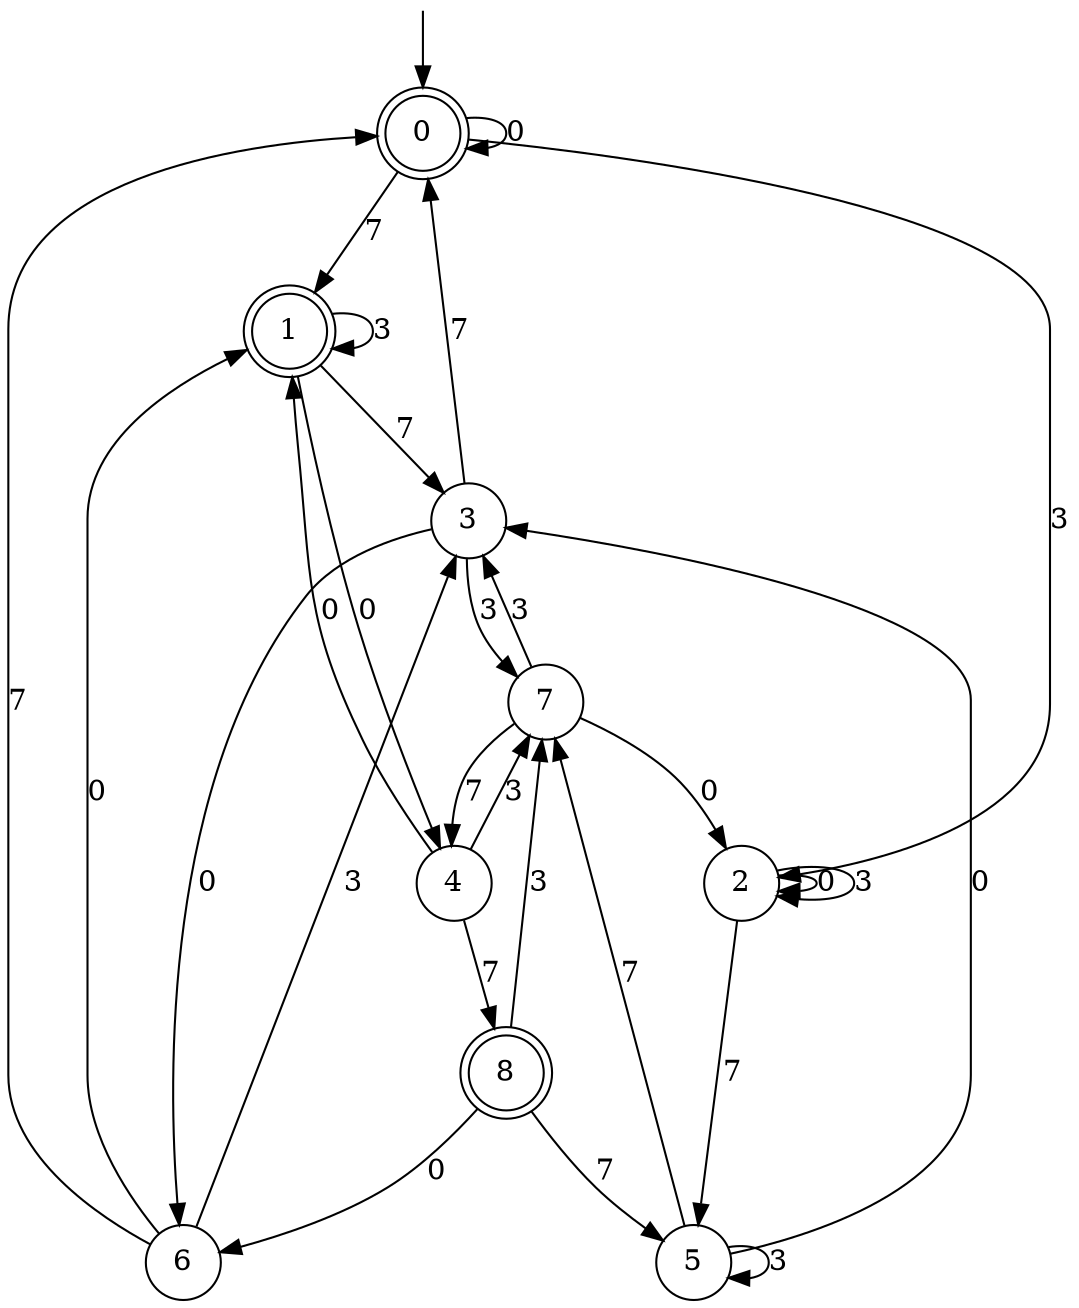 digraph g {

	s0 [shape="doublecircle" label="0"];
	s1 [shape="doublecircle" label="1"];
	s2 [shape="circle" label="2"];
	s3 [shape="circle" label="3"];
	s4 [shape="circle" label="4"];
	s5 [shape="circle" label="5"];
	s6 [shape="circle" label="6"];
	s7 [shape="circle" label="7"];
	s8 [shape="doublecircle" label="8"];
	s0 -> s1 [label="7"];
	s0 -> s0 [label="0"];
	s0 -> s2 [label="3"];
	s1 -> s3 [label="7"];
	s1 -> s4 [label="0"];
	s1 -> s1 [label="3"];
	s2 -> s5 [label="7"];
	s2 -> s2 [label="0"];
	s2 -> s2 [label="3"];
	s3 -> s0 [label="7"];
	s3 -> s6 [label="0"];
	s3 -> s7 [label="3"];
	s4 -> s8 [label="7"];
	s4 -> s1 [label="0"];
	s4 -> s7 [label="3"];
	s5 -> s7 [label="7"];
	s5 -> s3 [label="0"];
	s5 -> s5 [label="3"];
	s6 -> s0 [label="7"];
	s6 -> s1 [label="0"];
	s6 -> s3 [label="3"];
	s7 -> s4 [label="7"];
	s7 -> s2 [label="0"];
	s7 -> s3 [label="3"];
	s8 -> s5 [label="7"];
	s8 -> s6 [label="0"];
	s8 -> s7 [label="3"];

__start0 [label="" shape="none" width="0" height="0"];
__start0 -> s0;

}
